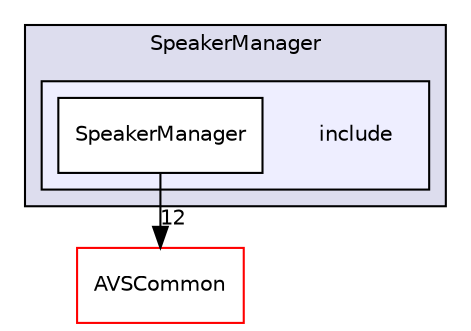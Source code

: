 digraph "/workplace/avs-device-sdk/CapabilityAgents/SpeakerManager/include" {
  compound=true
  node [ fontsize="10", fontname="Helvetica"];
  edge [ labelfontsize="10", labelfontname="Helvetica"];
  subgraph clusterdir_bc46a16e1ec7aec8565980dcd59aba5c {
    graph [ bgcolor="#ddddee", pencolor="black", label="SpeakerManager" fontname="Helvetica", fontsize="10", URL="dir_bc46a16e1ec7aec8565980dcd59aba5c.html"]
  subgraph clusterdir_58f46be1458388d2fc10aa8246ff1704 {
    graph [ bgcolor="#eeeeff", pencolor="black", label="" URL="dir_58f46be1458388d2fc10aa8246ff1704.html"];
    dir_58f46be1458388d2fc10aa8246ff1704 [shape=plaintext label="include"];
    dir_a869cc6fda2838386502524bc993d90a [shape=box label="SpeakerManager" color="black" fillcolor="white" style="filled" URL="dir_a869cc6fda2838386502524bc993d90a.html"];
  }
  }
  dir_13e65effb2bde530b17b3d5eefcd0266 [shape=box label="AVSCommon" fillcolor="white" style="filled" color="red" URL="dir_13e65effb2bde530b17b3d5eefcd0266.html"];
  dir_a869cc6fda2838386502524bc993d90a->dir_13e65effb2bde530b17b3d5eefcd0266 [headlabel="12", labeldistance=1.5 headhref="dir_000191_000015.html"];
}
